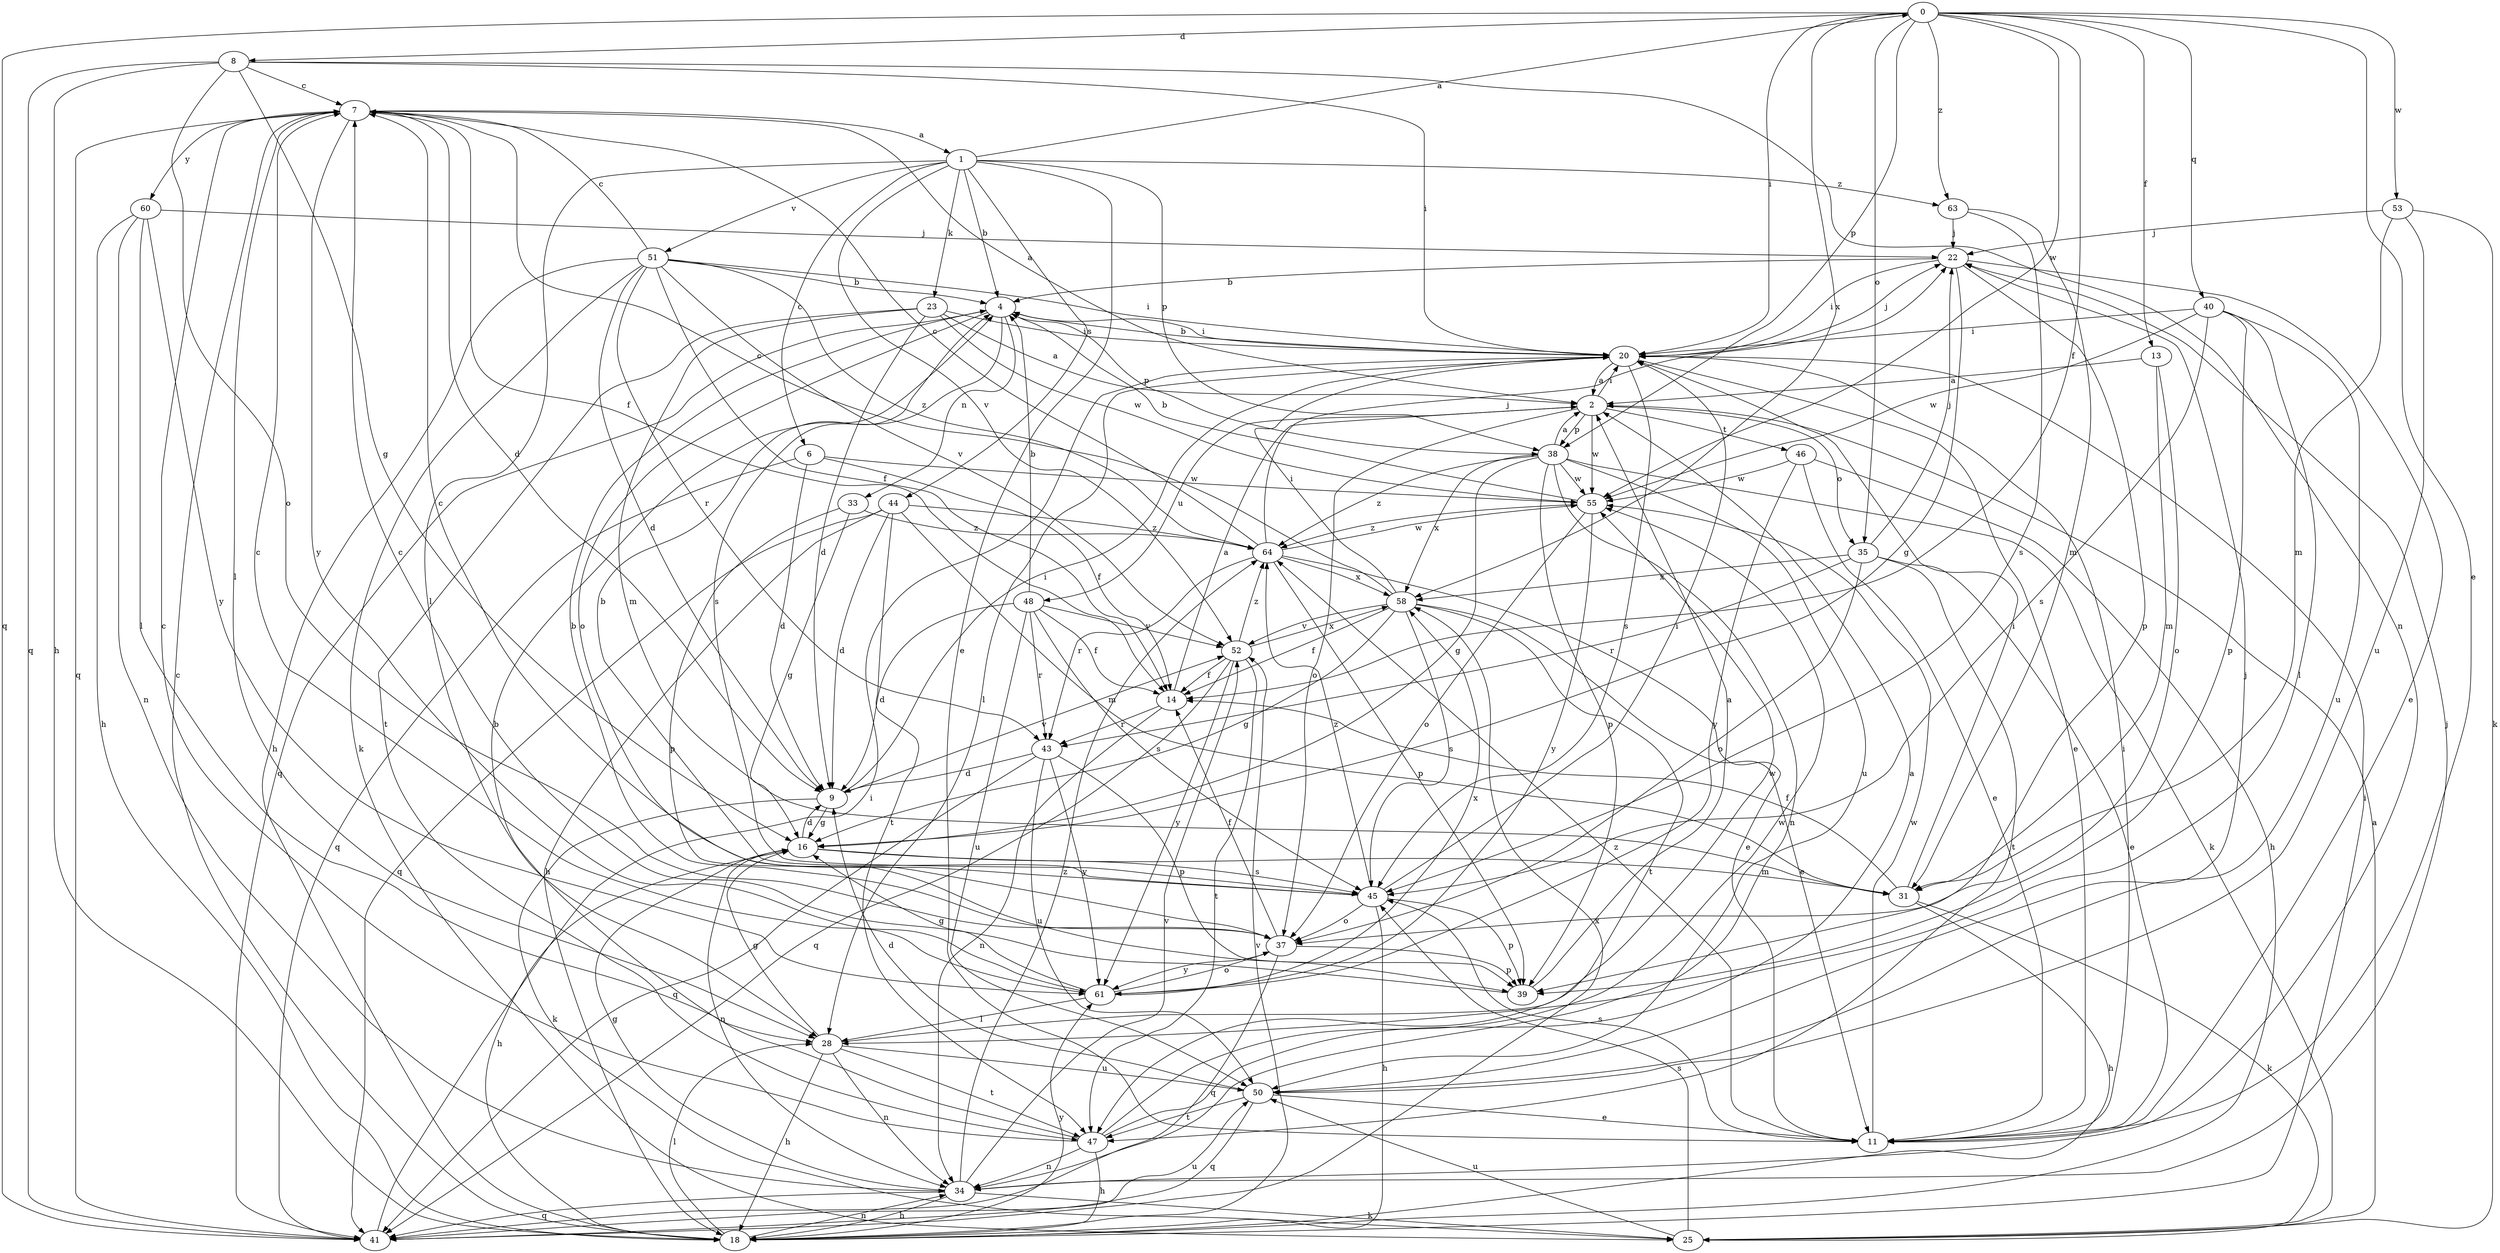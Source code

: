 strict digraph  {
0;
1;
2;
4;
6;
7;
8;
9;
11;
13;
14;
16;
18;
20;
22;
23;
25;
28;
31;
33;
34;
35;
37;
38;
39;
40;
41;
43;
44;
45;
46;
47;
48;
50;
51;
52;
53;
55;
58;
60;
61;
63;
64;
0 -> 8  [label=d];
0 -> 11  [label=e];
0 -> 13  [label=f];
0 -> 14  [label=f];
0 -> 20  [label=i];
0 -> 35  [label=o];
0 -> 38  [label=p];
0 -> 40  [label=q];
0 -> 41  [label=q];
0 -> 53  [label=w];
0 -> 55  [label=w];
0 -> 58  [label=x];
0 -> 63  [label=z];
1 -> 0  [label=a];
1 -> 4  [label=b];
1 -> 6  [label=c];
1 -> 11  [label=e];
1 -> 23  [label=k];
1 -> 28  [label=l];
1 -> 38  [label=p];
1 -> 44  [label=s];
1 -> 51  [label=v];
1 -> 52  [label=v];
1 -> 63  [label=z];
2 -> 20  [label=i];
2 -> 35  [label=o];
2 -> 37  [label=o];
2 -> 38  [label=p];
2 -> 46  [label=t];
2 -> 48  [label=u];
2 -> 55  [label=w];
4 -> 20  [label=i];
4 -> 33  [label=n];
4 -> 37  [label=o];
4 -> 38  [label=p];
4 -> 41  [label=q];
4 -> 45  [label=s];
6 -> 9  [label=d];
6 -> 14  [label=f];
6 -> 41  [label=q];
6 -> 55  [label=w];
7 -> 1  [label=a];
7 -> 2  [label=a];
7 -> 9  [label=d];
7 -> 14  [label=f];
7 -> 28  [label=l];
7 -> 41  [label=q];
7 -> 60  [label=y];
7 -> 61  [label=y];
8 -> 7  [label=c];
8 -> 16  [label=g];
8 -> 18  [label=h];
8 -> 20  [label=i];
8 -> 34  [label=n];
8 -> 37  [label=o];
8 -> 41  [label=q];
9 -> 16  [label=g];
9 -> 20  [label=i];
9 -> 25  [label=k];
9 -> 52  [label=v];
11 -> 20  [label=i];
11 -> 45  [label=s];
11 -> 55  [label=w];
11 -> 64  [label=z];
13 -> 2  [label=a];
13 -> 31  [label=m];
13 -> 37  [label=o];
14 -> 2  [label=a];
14 -> 34  [label=n];
14 -> 43  [label=r];
16 -> 9  [label=d];
16 -> 18  [label=h];
16 -> 31  [label=m];
16 -> 34  [label=n];
16 -> 45  [label=s];
18 -> 7  [label=c];
18 -> 20  [label=i];
18 -> 28  [label=l];
18 -> 34  [label=n];
18 -> 52  [label=v];
18 -> 61  [label=y];
20 -> 2  [label=a];
20 -> 4  [label=b];
20 -> 11  [label=e];
20 -> 22  [label=j];
20 -> 28  [label=l];
20 -> 45  [label=s];
22 -> 4  [label=b];
22 -> 11  [label=e];
22 -> 16  [label=g];
22 -> 20  [label=i];
22 -> 39  [label=p];
23 -> 2  [label=a];
23 -> 9  [label=d];
23 -> 20  [label=i];
23 -> 31  [label=m];
23 -> 47  [label=t];
23 -> 55  [label=w];
25 -> 2  [label=a];
25 -> 45  [label=s];
25 -> 50  [label=u];
28 -> 16  [label=g];
28 -> 18  [label=h];
28 -> 34  [label=n];
28 -> 47  [label=t];
28 -> 50  [label=u];
28 -> 55  [label=w];
31 -> 14  [label=f];
31 -> 18  [label=h];
31 -> 20  [label=i];
31 -> 25  [label=k];
33 -> 16  [label=g];
33 -> 39  [label=p];
33 -> 64  [label=z];
34 -> 16  [label=g];
34 -> 18  [label=h];
34 -> 22  [label=j];
34 -> 25  [label=k];
34 -> 41  [label=q];
34 -> 52  [label=v];
34 -> 64  [label=z];
35 -> 11  [label=e];
35 -> 22  [label=j];
35 -> 37  [label=o];
35 -> 43  [label=r];
35 -> 47  [label=t];
35 -> 58  [label=x];
37 -> 4  [label=b];
37 -> 14  [label=f];
37 -> 39  [label=p];
37 -> 41  [label=q];
37 -> 61  [label=y];
38 -> 2  [label=a];
38 -> 16  [label=g];
38 -> 25  [label=k];
38 -> 34  [label=n];
38 -> 39  [label=p];
38 -> 50  [label=u];
38 -> 55  [label=w];
38 -> 58  [label=x];
38 -> 64  [label=z];
39 -> 2  [label=a];
39 -> 7  [label=c];
40 -> 20  [label=i];
40 -> 28  [label=l];
40 -> 39  [label=p];
40 -> 45  [label=s];
40 -> 50  [label=u];
40 -> 55  [label=w];
41 -> 20  [label=i];
41 -> 50  [label=u];
41 -> 58  [label=x];
43 -> 9  [label=d];
43 -> 39  [label=p];
43 -> 41  [label=q];
43 -> 50  [label=u];
43 -> 61  [label=y];
44 -> 9  [label=d];
44 -> 18  [label=h];
44 -> 31  [label=m];
44 -> 41  [label=q];
44 -> 47  [label=t];
44 -> 64  [label=z];
45 -> 4  [label=b];
45 -> 7  [label=c];
45 -> 18  [label=h];
45 -> 20  [label=i];
45 -> 37  [label=o];
45 -> 39  [label=p];
45 -> 64  [label=z];
46 -> 11  [label=e];
46 -> 18  [label=h];
46 -> 55  [label=w];
46 -> 61  [label=y];
47 -> 2  [label=a];
47 -> 4  [label=b];
47 -> 7  [label=c];
47 -> 18  [label=h];
47 -> 34  [label=n];
47 -> 55  [label=w];
48 -> 4  [label=b];
48 -> 9  [label=d];
48 -> 14  [label=f];
48 -> 43  [label=r];
48 -> 45  [label=s];
48 -> 50  [label=u];
48 -> 52  [label=v];
50 -> 9  [label=d];
50 -> 11  [label=e];
50 -> 22  [label=j];
50 -> 41  [label=q];
50 -> 47  [label=t];
51 -> 4  [label=b];
51 -> 7  [label=c];
51 -> 9  [label=d];
51 -> 14  [label=f];
51 -> 18  [label=h];
51 -> 20  [label=i];
51 -> 25  [label=k];
51 -> 43  [label=r];
51 -> 52  [label=v];
51 -> 64  [label=z];
52 -> 14  [label=f];
52 -> 41  [label=q];
52 -> 47  [label=t];
52 -> 58  [label=x];
52 -> 61  [label=y];
52 -> 64  [label=z];
53 -> 22  [label=j];
53 -> 25  [label=k];
53 -> 31  [label=m];
53 -> 50  [label=u];
55 -> 4  [label=b];
55 -> 37  [label=o];
55 -> 61  [label=y];
55 -> 64  [label=z];
58 -> 7  [label=c];
58 -> 11  [label=e];
58 -> 14  [label=f];
58 -> 16  [label=g];
58 -> 20  [label=i];
58 -> 45  [label=s];
58 -> 47  [label=t];
58 -> 52  [label=v];
60 -> 18  [label=h];
60 -> 22  [label=j];
60 -> 28  [label=l];
60 -> 34  [label=n];
60 -> 61  [label=y];
61 -> 7  [label=c];
61 -> 16  [label=g];
61 -> 28  [label=l];
61 -> 37  [label=o];
61 -> 58  [label=x];
63 -> 22  [label=j];
63 -> 31  [label=m];
63 -> 45  [label=s];
64 -> 7  [label=c];
64 -> 11  [label=e];
64 -> 22  [label=j];
64 -> 39  [label=p];
64 -> 43  [label=r];
64 -> 55  [label=w];
64 -> 58  [label=x];
}
